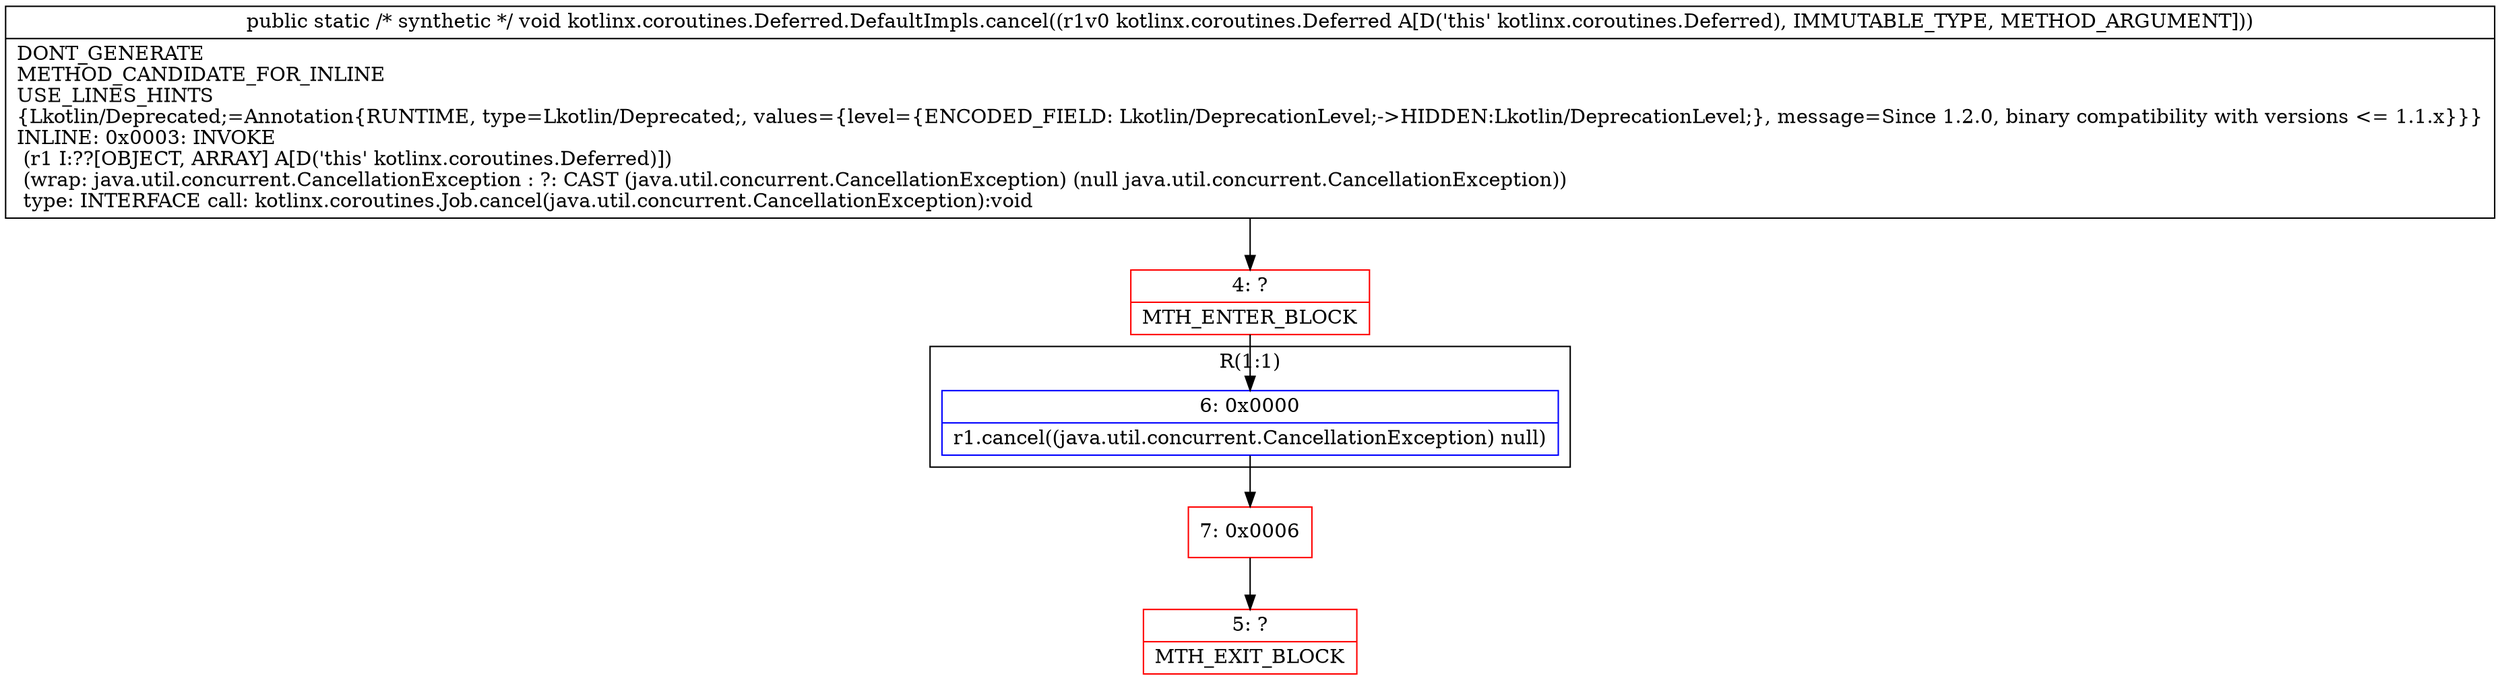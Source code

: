 digraph "CFG forkotlinx.coroutines.Deferred.DefaultImpls.cancel(Lkotlinx\/coroutines\/Deferred;)V" {
subgraph cluster_Region_1342694460 {
label = "R(1:1)";
node [shape=record,color=blue];
Node_6 [shape=record,label="{6\:\ 0x0000|r1.cancel((java.util.concurrent.CancellationException) null)\l}"];
}
Node_4 [shape=record,color=red,label="{4\:\ ?|MTH_ENTER_BLOCK\l}"];
Node_7 [shape=record,color=red,label="{7\:\ 0x0006}"];
Node_5 [shape=record,color=red,label="{5\:\ ?|MTH_EXIT_BLOCK\l}"];
MethodNode[shape=record,label="{public static \/* synthetic *\/ void kotlinx.coroutines.Deferred.DefaultImpls.cancel((r1v0 kotlinx.coroutines.Deferred A[D('this' kotlinx.coroutines.Deferred), IMMUTABLE_TYPE, METHOD_ARGUMENT]))  | DONT_GENERATE\lMETHOD_CANDIDATE_FOR_INLINE\lUSE_LINES_HINTS\l\{Lkotlin\/Deprecated;=Annotation\{RUNTIME, type=Lkotlin\/Deprecated;, values=\{level=\{ENCODED_FIELD: Lkotlin\/DeprecationLevel;\-\>HIDDEN:Lkotlin\/DeprecationLevel;\}, message=Since 1.2.0, binary compatibility with versions \<= 1.1.x\}\}\}\lINLINE: 0x0003: INVOKE  \l  (r1 I:??[OBJECT, ARRAY] A[D('this' kotlinx.coroutines.Deferred)])\l  (wrap: java.util.concurrent.CancellationException : ?: CAST (java.util.concurrent.CancellationException) (null java.util.concurrent.CancellationException))\l type: INTERFACE call: kotlinx.coroutines.Job.cancel(java.util.concurrent.CancellationException):void\l}"];
MethodNode -> Node_4;Node_6 -> Node_7;
Node_4 -> Node_6;
Node_7 -> Node_5;
}

